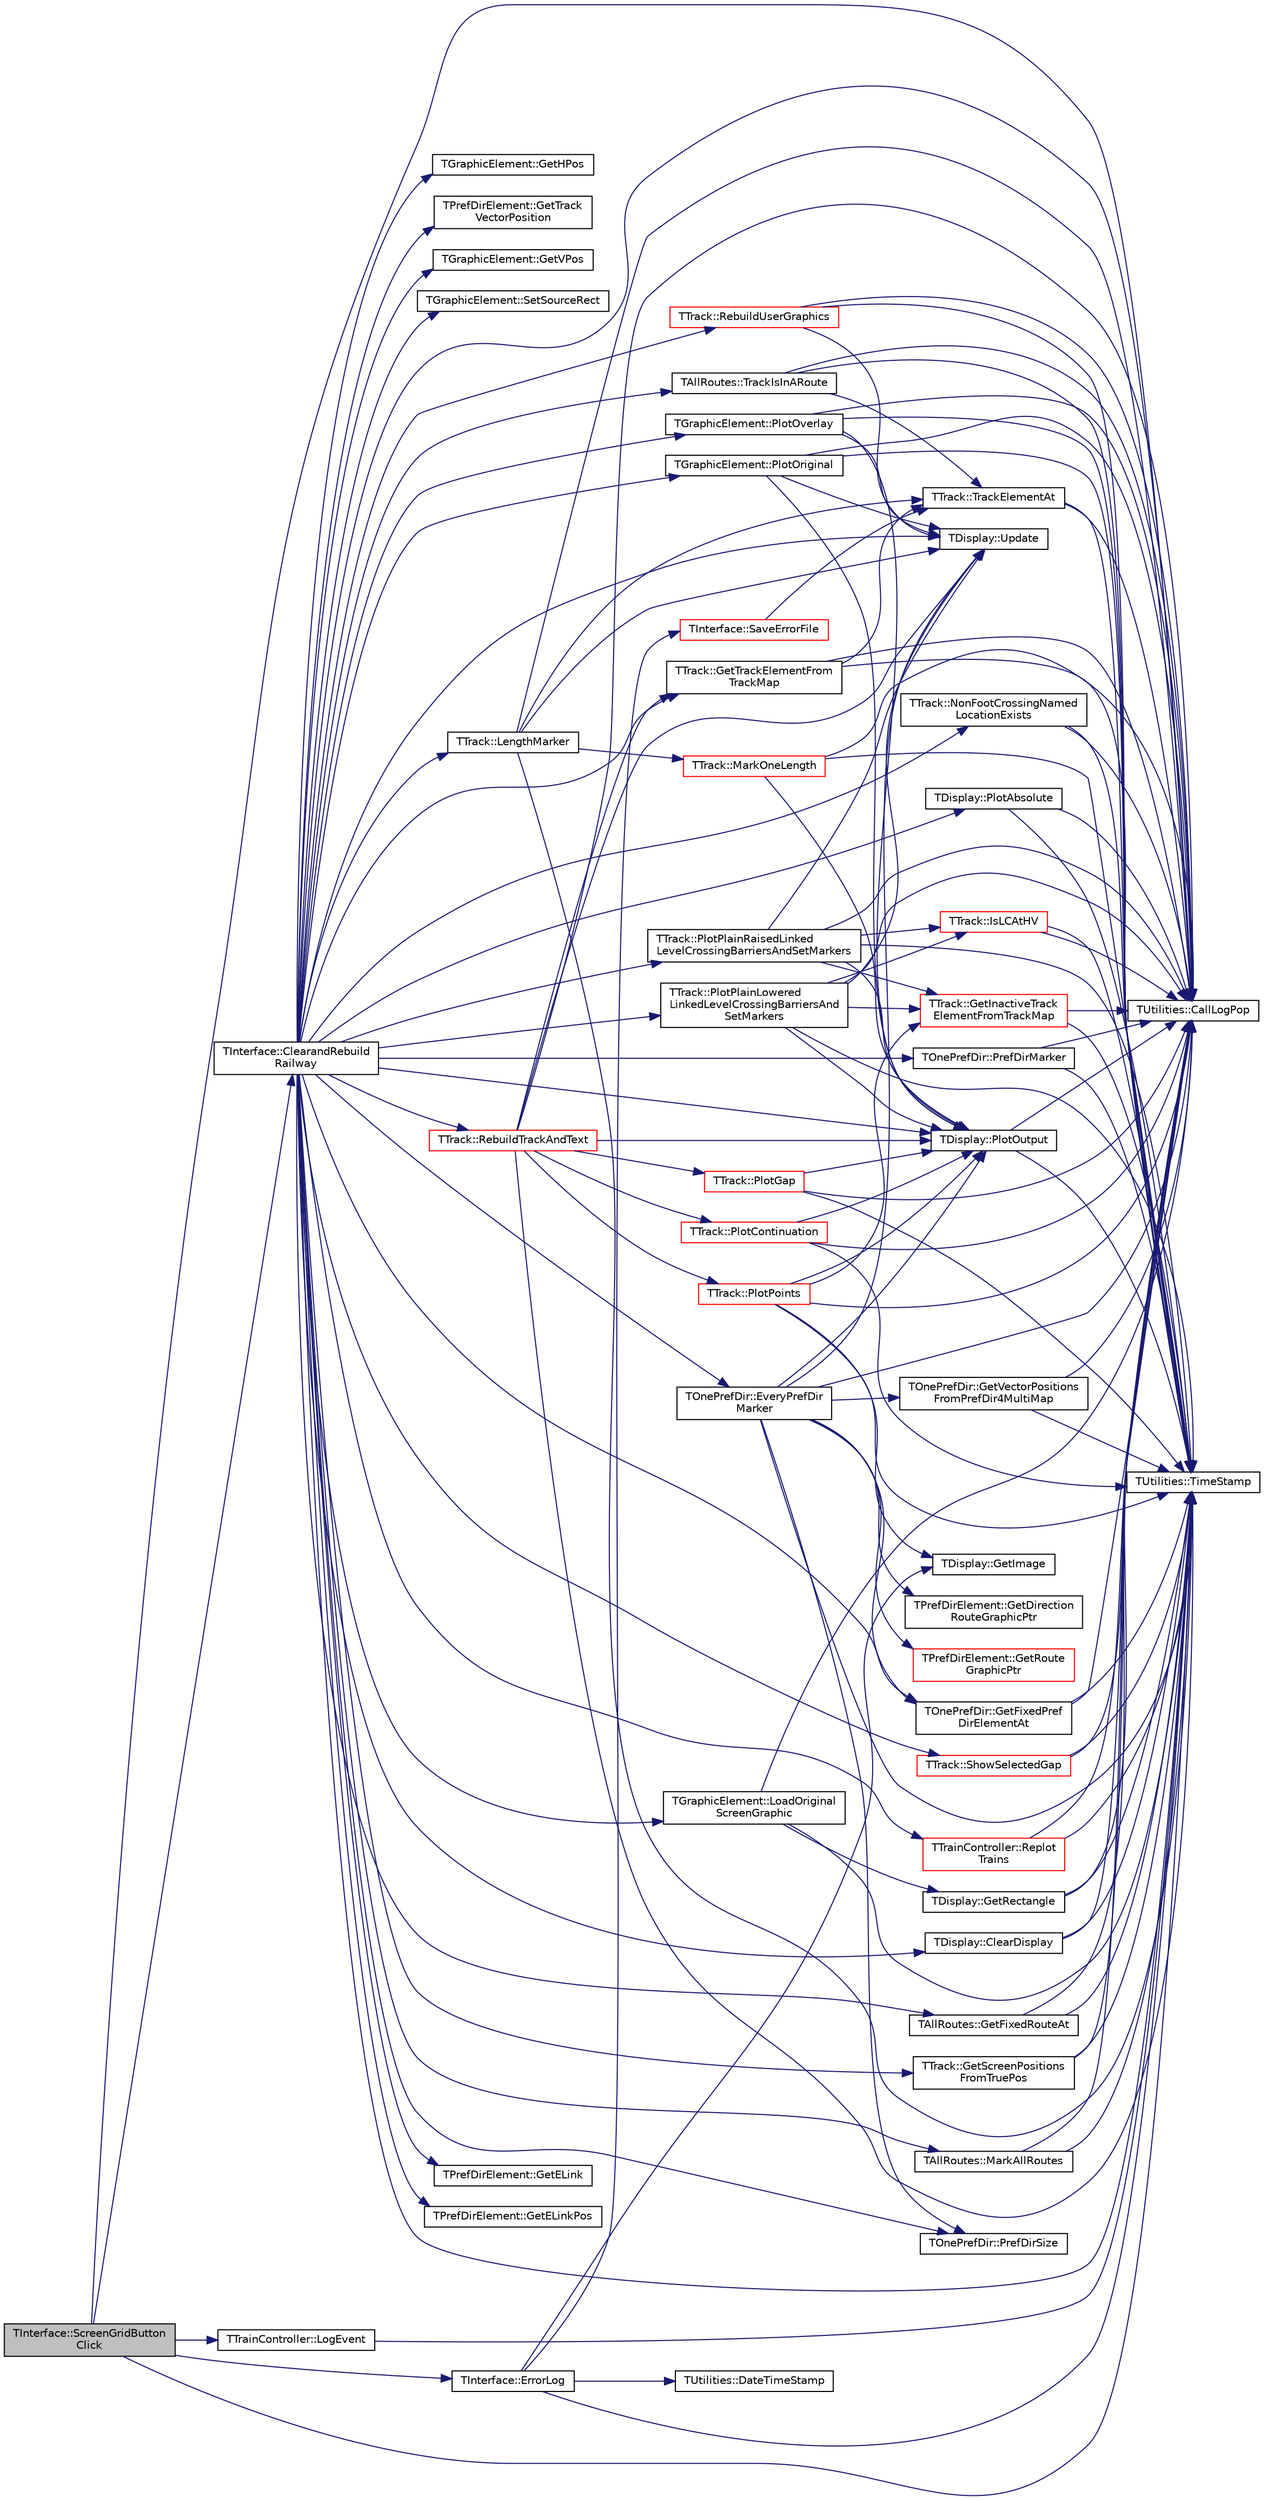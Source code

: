 digraph "TInterface::ScreenGridButtonClick"
{
 // INTERACTIVE_SVG=YES
 // LATEX_PDF_SIZE
  edge [fontname="Helvetica",fontsize="10",labelfontname="Helvetica",labelfontsize="10"];
  node [fontname="Helvetica",fontsize="10",shape=record];
  rankdir="LR";
  Node1 [label="TInterface::ScreenGridButton\lClick",height=0.2,width=0.4,color="black", fillcolor="grey75", style="filled", fontcolor="black",tooltip=" "];
  Node1 -> Node2 [color="midnightblue",fontsize="10",style="solid",fontname="Helvetica"];
  Node2 [label="TUtilities::CallLogPop",height=0.2,width=0.4,color="black", fillcolor="white", style="filled",URL="$class_t_utilities.html#ae1eddca13cc3c492839e131f40ec21c0",tooltip="pops the last entry off the call stack, throws an error if called when empty"];
  Node1 -> Node3 [color="midnightblue",fontsize="10",style="solid",fontname="Helvetica"];
  Node3 [label="TInterface::ClearandRebuild\lRailway",height=0.2,width=0.4,color="black", fillcolor="white", style="filled",URL="$class_t_interface.html#aaa05ac95703a25e1fb4863779854967c",tooltip="< Sets the information panel message for zoom-out or paused modes"];
  Node3 -> Node2 [color="midnightblue",fontsize="10",style="solid",fontname="Helvetica"];
  Node3 -> Node4 [color="midnightblue",fontsize="10",style="solid",fontname="Helvetica"];
  Node4 [label="TDisplay::ClearDisplay",height=0.2,width=0.4,color="black", fillcolor="white", style="filled",URL="$class_t_display.html#a8d990507ae0111e0b7890e8aa77fd76d",tooltip="Empty the display."];
  Node4 -> Node2 [color="midnightblue",fontsize="10",style="solid",fontname="Helvetica"];
  Node4 -> Node5 [color="midnightblue",fontsize="10",style="solid",fontname="Helvetica"];
  Node5 [label="TUtilities::TimeStamp",height=0.2,width=0.4,color="black", fillcolor="white", style="filled",URL="$class_t_utilities.html#a34bd6bb5305bc29afdf424f6d35a921c",tooltip="creates a string of the form 'hh:mm:ss' for use in call & event logging"];
  Node3 -> Node6 [color="midnightblue",fontsize="10",style="solid",fontname="Helvetica"];
  Node6 [label="TOnePrefDir::EveryPrefDir\lMarker",height=0.2,width=0.4,color="black", fillcolor="white", style="filled",URL="$class_t_one_pref_dir.html#a9b425a3ed8ef998e2366d13ad52bf08c",tooltip="Similar to PrefDirMarker but used only to display EveryPrefDir - red for unidirectional PrefDir & gre..."];
  Node6 -> Node2 [color="midnightblue",fontsize="10",style="solid",fontname="Helvetica"];
  Node6 -> Node7 [color="midnightblue",fontsize="10",style="solid",fontname="Helvetica"];
  Node7 [label="TPrefDirElement::GetDirection\lRouteGraphicPtr",height=0.2,width=0.4,color="black", fillcolor="white", style="filled",URL="$class_t_pref_dir_element.html#a3a31ae39854d89213a06010dcb8d2b34",tooltip="picks up the green or red route direction graphic"];
  Node6 -> Node8 [color="midnightblue",fontsize="10",style="solid",fontname="Helvetica"];
  Node8 [label="TOnePrefDir::GetFixedPref\lDirElementAt",height=0.2,width=0.4,color="black", fillcolor="white", style="filled",URL="$class_t_one_pref_dir.html#a5b67e5aaa86d324229aedc68f32f32b8",tooltip="Return a non-modifiable element at PrefDirVector position 'At'."];
  Node8 -> Node2 [color="midnightblue",fontsize="10",style="solid",fontname="Helvetica"];
  Node8 -> Node5 [color="midnightblue",fontsize="10",style="solid",fontname="Helvetica"];
  Node6 -> Node9 [color="midnightblue",fontsize="10",style="solid",fontname="Helvetica"];
  Node9 [label="TPrefDirElement::GetRoute\lGraphicPtr",height=0.2,width=0.4,color="red", fillcolor="white", style="filled",URL="$class_t_pref_dir_element.html#acc8674681c7b4eda8ce8551abdae9680",tooltip="picks up the appropriate route graphic"];
  Node6 -> Node11 [color="midnightblue",fontsize="10",style="solid",fontname="Helvetica"];
  Node11 [label="TOnePrefDir::GetVectorPositions\lFromPrefDir4MultiMap",height=0.2,width=0.4,color="black", fillcolor="white", style="filled",URL="$class_t_one_pref_dir.html#a820f6cc109de519289e6a63dac835ebc",tooltip="Return up to 4 vector positions for a given HLoc & VLoc; unused values return -1."];
  Node11 -> Node2 [color="midnightblue",fontsize="10",style="solid",fontname="Helvetica"];
  Node11 -> Node5 [color="midnightblue",fontsize="10",style="solid",fontname="Helvetica"];
  Node6 -> Node12 [color="midnightblue",fontsize="10",style="solid",fontname="Helvetica"];
  Node12 [label="TDisplay::PlotOutput",height=0.2,width=0.4,color="black", fillcolor="white", style="filled",URL="$class_t_display.html#a9ab49e52c7eb92b32ae2c34547183439",tooltip="Plot the graphic at screen position HPos & VPos."];
  Node12 -> Node2 [color="midnightblue",fontsize="10",style="solid",fontname="Helvetica"];
  Node12 -> Node5 [color="midnightblue",fontsize="10",style="solid",fontname="Helvetica"];
  Node6 -> Node13 [color="midnightblue",fontsize="10",style="solid",fontname="Helvetica"];
  Node13 [label="TOnePrefDir::PrefDirSize",height=0.2,width=0.4,color="black", fillcolor="white", style="filled",URL="$class_t_one_pref_dir.html#a29d013bf730e23d27fdb2c390e3a14da",tooltip="Return the vector size."];
  Node6 -> Node5 [color="midnightblue",fontsize="10",style="solid",fontname="Helvetica"];
  Node6 -> Node14 [color="midnightblue",fontsize="10",style="solid",fontname="Helvetica"];
  Node14 [label="TDisplay::Update",height=0.2,width=0.4,color="black", fillcolor="white", style="filled",URL="$class_t_display.html#aa4f37ab2a4df6437a2219f303e1de40b",tooltip="Repaint the screen display."];
  Node3 -> Node15 [color="midnightblue",fontsize="10",style="solid",fontname="Helvetica"];
  Node15 [label="TPrefDirElement::GetELink",height=0.2,width=0.4,color="black", fillcolor="white", style="filled",URL="$class_t_pref_dir_element.html#af00e0755cd716b4d101abbae02c73ca2",tooltip="Returns ELink."];
  Node3 -> Node16 [color="midnightblue",fontsize="10",style="solid",fontname="Helvetica"];
  Node16 [label="TPrefDirElement::GetELinkPos",height=0.2,width=0.4,color="black", fillcolor="white", style="filled",URL="$class_t_pref_dir_element.html#aa5944dedfb065d9e251c26b28fff69f6",tooltip="Returns the ELink array position."];
  Node3 -> Node8 [color="midnightblue",fontsize="10",style="solid",fontname="Helvetica"];
  Node3 -> Node17 [color="midnightblue",fontsize="10",style="solid",fontname="Helvetica"];
  Node17 [label="TAllRoutes::GetFixedRouteAt",height=0.2,width=0.4,color="black", fillcolor="white", style="filled",URL="$class_t_all_routes.html#a7d9f820738af6314f2b9a4a1f52bb64a",tooltip="Returns a constant reference to the route at AllRoutesVector position 'At', after performing range ch..."];
  Node17 -> Node2 [color="midnightblue",fontsize="10",style="solid",fontname="Helvetica"];
  Node17 -> Node5 [color="midnightblue",fontsize="10",style="solid",fontname="Helvetica"];
  Node3 -> Node18 [color="midnightblue",fontsize="10",style="solid",fontname="Helvetica"];
  Node18 [label="TGraphicElement::GetHPos",height=0.2,width=0.4,color="black", fillcolor="white", style="filled",URL="$class_t_graphic_element.html#aaf109e208515c9b9aaad753d829d25e9",tooltip=" "];
  Node3 -> Node19 [color="midnightblue",fontsize="10",style="solid",fontname="Helvetica"];
  Node19 [label="TTrack::GetScreenPositions\lFromTruePos",height=0.2,width=0.4,color="black", fillcolor="white", style="filled",URL="$class_t_track.html#abda5d1209d5a197f1cefb851f567736d",tooltip="With large railways only part of the railway is displayed on screen, and this function converts true ..."];
  Node19 -> Node2 [color="midnightblue",fontsize="10",style="solid",fontname="Helvetica"];
  Node19 -> Node5 [color="midnightblue",fontsize="10",style="solid",fontname="Helvetica"];
  Node3 -> Node20 [color="midnightblue",fontsize="10",style="solid",fontname="Helvetica"];
  Node20 [label="TTrack::GetTrackElementFrom\lTrackMap",height=0.2,width=0.4,color="black", fillcolor="white", style="filled",URL="$class_t_track.html#aeb60286bc570dbafab64fe6dc06af2e4",tooltip="Return a reference to the element at HLoc & VLoc, if no element is found an error is thrown."];
  Node20 -> Node2 [color="midnightblue",fontsize="10",style="solid",fontname="Helvetica"];
  Node20 -> Node5 [color="midnightblue",fontsize="10",style="solid",fontname="Helvetica"];
  Node20 -> Node21 [color="midnightblue",fontsize="10",style="solid",fontname="Helvetica"];
  Node21 [label="TTrack::TrackElementAt",height=0.2,width=0.4,color="black", fillcolor="white", style="filled",URL="$class_t_track.html#ad377e5a1f152f2e89832c0f9bcfd261f",tooltip="A range-checked version of TrackVector.at(At)"];
  Node21 -> Node2 [color="midnightblue",fontsize="10",style="solid",fontname="Helvetica"];
  Node21 -> Node5 [color="midnightblue",fontsize="10",style="solid",fontname="Helvetica"];
  Node3 -> Node22 [color="midnightblue",fontsize="10",style="solid",fontname="Helvetica"];
  Node22 [label="TPrefDirElement::GetTrack\lVectorPosition",height=0.2,width=0.4,color="black", fillcolor="white", style="filled",URL="$class_t_pref_dir_element.html#a0edec31fc9787847e3b6240bab91783c",tooltip="Returns TrackVectorPosition."];
  Node3 -> Node23 [color="midnightblue",fontsize="10",style="solid",fontname="Helvetica"];
  Node23 [label="TGraphicElement::GetVPos",height=0.2,width=0.4,color="black", fillcolor="white", style="filled",URL="$class_t_graphic_element.html#ad2780e85ae1e401bfbb6a7c37b15bea8",tooltip=" "];
  Node3 -> Node24 [color="midnightblue",fontsize="10",style="solid",fontname="Helvetica"];
  Node24 [label="TTrack::LengthMarker",height=0.2,width=0.4,color="black", fillcolor="white", style="filled",URL="$class_t_track.html#a8520abf65484aa83a28329a633836f97",tooltip="Examine all elements in the TrackVector and if have a valid length mark the relevant track using Mark..."];
  Node24 -> Node2 [color="midnightblue",fontsize="10",style="solid",fontname="Helvetica"];
  Node24 -> Node25 [color="midnightblue",fontsize="10",style="solid",fontname="Helvetica"];
  Node25 [label="TTrack::MarkOneLength",height=0.2,width=0.4,color="red", fillcolor="white", style="filled",URL="$class_t_track.html#a6cab5ab84e10504ef1c9d39e931d42fe",tooltip="Mark on screen a track element according to its length and speed limit if either of these differ from..."];
  Node25 -> Node2 [color="midnightblue",fontsize="10",style="solid",fontname="Helvetica"];
  Node25 -> Node12 [color="midnightblue",fontsize="10",style="solid",fontname="Helvetica"];
  Node25 -> Node5 [color="midnightblue",fontsize="10",style="solid",fontname="Helvetica"];
  Node24 -> Node5 [color="midnightblue",fontsize="10",style="solid",fontname="Helvetica"];
  Node24 -> Node21 [color="midnightblue",fontsize="10",style="solid",fontname="Helvetica"];
  Node24 -> Node14 [color="midnightblue",fontsize="10",style="solid",fontname="Helvetica"];
  Node3 -> Node28 [color="midnightblue",fontsize="10",style="solid",fontname="Helvetica"];
  Node28 [label="TGraphicElement::LoadOriginal\lScreenGraphic",height=0.2,width=0.4,color="black", fillcolor="white", style="filled",URL="$class_t_graphic_element.html#ac12f60cb52eefdc86eaa504419eb138d",tooltip="Load original graphic from the screen for point flashing or route start markers."];
  Node28 -> Node2 [color="midnightblue",fontsize="10",style="solid",fontname="Helvetica"];
  Node28 -> Node29 [color="midnightblue",fontsize="10",style="solid",fontname="Helvetica"];
  Node29 [label="TDisplay::GetRectangle",height=0.2,width=0.4,color="black", fillcolor="white", style="filled",URL="$class_t_display.html#a2b408bc588565f7b0cdcb85edc7479b7",tooltip=" "];
  Node29 -> Node2 [color="midnightblue",fontsize="10",style="solid",fontname="Helvetica"];
  Node29 -> Node5 [color="midnightblue",fontsize="10",style="solid",fontname="Helvetica"];
  Node28 -> Node5 [color="midnightblue",fontsize="10",style="solid",fontname="Helvetica"];
  Node3 -> Node30 [color="midnightblue",fontsize="10",style="solid",fontname="Helvetica"];
  Node30 [label="TAllRoutes::MarkAllRoutes",height=0.2,width=0.4,color="black", fillcolor="white", style="filled",URL="$class_t_all_routes.html#af0a34aa05027527d256566ae52600583",tooltip="Calls PrefDirMarker to display all routes, with RouteCall set to identify a route call,..."];
  Node30 -> Node2 [color="midnightblue",fontsize="10",style="solid",fontname="Helvetica"];
  Node30 -> Node5 [color="midnightblue",fontsize="10",style="solid",fontname="Helvetica"];
  Node3 -> Node31 [color="midnightblue",fontsize="10",style="solid",fontname="Helvetica"];
  Node31 [label="TTrack::NonFootCrossingNamed\lLocationExists",height=0.2,width=0.4,color="black", fillcolor="white", style="filled",URL="$class_t_track.html#aa67be9f8ad9bd885f649b26962e0d41d",tooltip="True if there is a platform, NamedNonStationLocation or Concourse present in the railway."];
  Node31 -> Node2 [color="midnightblue",fontsize="10",style="solid",fontname="Helvetica"];
  Node31 -> Node5 [color="midnightblue",fontsize="10",style="solid",fontname="Helvetica"];
  Node3 -> Node32 [color="midnightblue",fontsize="10",style="solid",fontname="Helvetica"];
  Node32 [label="TDisplay::PlotAbsolute",height=0.2,width=0.4,color="black", fillcolor="white", style="filled",URL="$class_t_display.html#a7dae1c6470743a7cb778a6f813c7f0cc",tooltip="Plot the graphic at the railway (not screen) position set by HPos & VPos."];
  Node32 -> Node2 [color="midnightblue",fontsize="10",style="solid",fontname="Helvetica"];
  Node32 -> Node5 [color="midnightblue",fontsize="10",style="solid",fontname="Helvetica"];
  Node3 -> Node33 [color="midnightblue",fontsize="10",style="solid",fontname="Helvetica"];
  Node33 [label="TGraphicElement::PlotOriginal",height=0.2,width=0.4,color="black", fillcolor="white", style="filled",URL="$class_t_graphic_element.html#ad9e23ba031b1110126227d301b59ffc7",tooltip="Plot the original graphic on screen."];
  Node33 -> Node2 [color="midnightblue",fontsize="10",style="solid",fontname="Helvetica"];
  Node33 -> Node12 [color="midnightblue",fontsize="10",style="solid",fontname="Helvetica"];
  Node33 -> Node5 [color="midnightblue",fontsize="10",style="solid",fontname="Helvetica"];
  Node33 -> Node14 [color="midnightblue",fontsize="10",style="solid",fontname="Helvetica"];
  Node3 -> Node12 [color="midnightblue",fontsize="10",style="solid",fontname="Helvetica"];
  Node3 -> Node34 [color="midnightblue",fontsize="10",style="solid",fontname="Helvetica"];
  Node34 [label="TGraphicElement::PlotOverlay",height=0.2,width=0.4,color="black", fillcolor="white", style="filled",URL="$class_t_graphic_element.html#a04ccc26451ff7d95dc3c5951b71f421e",tooltip="Plot the overlay graphic on screen."];
  Node34 -> Node2 [color="midnightblue",fontsize="10",style="solid",fontname="Helvetica"];
  Node34 -> Node12 [color="midnightblue",fontsize="10",style="solid",fontname="Helvetica"];
  Node34 -> Node5 [color="midnightblue",fontsize="10",style="solid",fontname="Helvetica"];
  Node34 -> Node14 [color="midnightblue",fontsize="10",style="solid",fontname="Helvetica"];
  Node3 -> Node35 [color="midnightblue",fontsize="10",style="solid",fontname="Helvetica"];
  Node35 [label="TTrack::PlotPlainLowered\lLinkedLevelCrossingBarriersAnd\lSetMarkers",height=0.2,width=0.4,color="black", fillcolor="white", style="filled",URL="$class_t_track.html#ad8a74040f61dffb16633deea5054deef",tooltip="Plot LC elements without any base elements, and set LCPlotted true - used in ClearandRebuildRailway (..."];
  Node35 -> Node2 [color="midnightblue",fontsize="10",style="solid",fontname="Helvetica"];
  Node35 -> Node36 [color="midnightblue",fontsize="10",style="solid",fontname="Helvetica"];
  Node36 [label="TTrack::GetInactiveTrack\lElementFromTrackMap",height=0.2,width=0.4,color="red", fillcolor="white", style="filled",URL="$class_t_track.html#a224071baecc50be0a643711bf9005db2",tooltip="Return a reference to the inactive element at HLoc & VLoc, if no element is found an error is thrown."];
  Node36 -> Node2 [color="midnightblue",fontsize="10",style="solid",fontname="Helvetica"];
  Node36 -> Node5 [color="midnightblue",fontsize="10",style="solid",fontname="Helvetica"];
  Node35 -> Node38 [color="midnightblue",fontsize="10",style="solid",fontname="Helvetica"];
  Node38 [label="TTrack::IsLCAtHV",height=0.2,width=0.4,color="red", fillcolor="white", style="filled",URL="$class_t_track.html#a73e781d0ada0b77618b886557f79b115",tooltip="True if a level crossing is found at H & V."];
  Node38 -> Node2 [color="midnightblue",fontsize="10",style="solid",fontname="Helvetica"];
  Node38 -> Node5 [color="midnightblue",fontsize="10",style="solid",fontname="Helvetica"];
  Node35 -> Node12 [color="midnightblue",fontsize="10",style="solid",fontname="Helvetica"];
  Node35 -> Node5 [color="midnightblue",fontsize="10",style="solid",fontname="Helvetica"];
  Node35 -> Node14 [color="midnightblue",fontsize="10",style="solid",fontname="Helvetica"];
  Node3 -> Node40 [color="midnightblue",fontsize="10",style="solid",fontname="Helvetica"];
  Node40 [label="TTrack::PlotPlainRaisedLinked\lLevelCrossingBarriersAndSetMarkers",height=0.2,width=0.4,color="black", fillcolor="white", style="filled",URL="$class_t_track.html#a1f59015a92ef00604156a44011b4f4c8",tooltip="Plot LC elements without any base elements, and set LCPlotted true - used in ClearandRebuildRailway."];
  Node40 -> Node2 [color="midnightblue",fontsize="10",style="solid",fontname="Helvetica"];
  Node40 -> Node36 [color="midnightblue",fontsize="10",style="solid",fontname="Helvetica"];
  Node40 -> Node38 [color="midnightblue",fontsize="10",style="solid",fontname="Helvetica"];
  Node40 -> Node12 [color="midnightblue",fontsize="10",style="solid",fontname="Helvetica"];
  Node40 -> Node5 [color="midnightblue",fontsize="10",style="solid",fontname="Helvetica"];
  Node40 -> Node14 [color="midnightblue",fontsize="10",style="solid",fontname="Helvetica"];
  Node3 -> Node41 [color="midnightblue",fontsize="10",style="solid",fontname="Helvetica"];
  Node41 [label="TOnePrefDir::PrefDirMarker",height=0.2,width=0.4,color="black", fillcolor="white", style="filled",URL="$class_t_one_pref_dir.html#aef8388386635d73a921fae7ce43f5214",tooltip="PrefDir and route track display function, including direction markers."];
  Node41 -> Node2 [color="midnightblue",fontsize="10",style="solid",fontname="Helvetica"];
  Node41 -> Node5 [color="midnightblue",fontsize="10",style="solid",fontname="Helvetica"];
  Node3 -> Node13 [color="midnightblue",fontsize="10",style="solid",fontname="Helvetica"];
  Node3 -> Node42 [color="midnightblue",fontsize="10",style="solid",fontname="Helvetica"];
  Node42 [label="TTrack::RebuildTrackAndText",height=0.2,width=0.4,color="red", fillcolor="white", style="filled",URL="$class_t_track.html#a12569ed581bb1c76c1d201b3cf013da7",tooltip="Called by TInterface::ClearandRebuildRailway to replot all the active and inactive track elements and..."];
  Node42 -> Node2 [color="midnightblue",fontsize="10",style="solid",fontname="Helvetica"];
  Node42 -> Node20 [color="midnightblue",fontsize="10",style="solid",fontname="Helvetica"];
  Node42 -> Node43 [color="midnightblue",fontsize="10",style="solid",fontname="Helvetica"];
  Node43 [label="TTrack::PlotContinuation",height=0.2,width=0.4,color="red", fillcolor="white", style="filled",URL="$class_t_track.html#ae9d69ab1fc0ab492090c0865f1bc4527",tooltip="Plots a continuation on screen, may have overlays if a multiplayer session."];
  Node43 -> Node2 [color="midnightblue",fontsize="10",style="solid",fontname="Helvetica"];
  Node43 -> Node12 [color="midnightblue",fontsize="10",style="solid",fontname="Helvetica"];
  Node43 -> Node5 [color="midnightblue",fontsize="10",style="solid",fontname="Helvetica"];
  Node42 -> Node45 [color="midnightblue",fontsize="10",style="solid",fontname="Helvetica"];
  Node45 [label="TTrack::PlotGap",height=0.2,width=0.4,color="red", fillcolor="white", style="filled",URL="$class_t_track.html#aa638a7e118fb22e648d89adbe814a4a1",tooltip="Plots a gap on screen - may be set or unset."];
  Node45 -> Node2 [color="midnightblue",fontsize="10",style="solid",fontname="Helvetica"];
  Node45 -> Node12 [color="midnightblue",fontsize="10",style="solid",fontname="Helvetica"];
  Node45 -> Node5 [color="midnightblue",fontsize="10",style="solid",fontname="Helvetica"];
  Node42 -> Node12 [color="midnightblue",fontsize="10",style="solid",fontname="Helvetica"];
  Node42 -> Node46 [color="midnightblue",fontsize="10",style="solid",fontname="Helvetica"];
  Node46 [label="TTrack::PlotPoints",height=0.2,width=0.4,color="red", fillcolor="white", style="filled",URL="$class_t_track.html#af56adb319c7003b8ddac8e55afaee3d2",tooltip="Plot points on screen according to how they are set (Attribute value), or, with both fillets if BothF..."];
  Node46 -> Node2 [color="midnightblue",fontsize="10",style="solid",fontname="Helvetica"];
  Node46 -> Node47 [color="midnightblue",fontsize="10",style="solid",fontname="Helvetica"];
  Node47 [label="TDisplay::GetImage",height=0.2,width=0.4,color="black", fillcolor="white", style="filled",URL="$class_t_display.html#a33f7067eea9e638bdc363bd0af70d7d5",tooltip="Return a pointer to the screen image."];
  Node46 -> Node36 [color="midnightblue",fontsize="10",style="solid",fontname="Helvetica"];
  Node46 -> Node12 [color="midnightblue",fontsize="10",style="solid",fontname="Helvetica"];
  Node46 -> Node5 [color="midnightblue",fontsize="10",style="solid",fontname="Helvetica"];
  Node42 -> Node5 [color="midnightblue",fontsize="10",style="solid",fontname="Helvetica"];
  Node42 -> Node14 [color="midnightblue",fontsize="10",style="solid",fontname="Helvetica"];
  Node3 -> Node58 [color="midnightblue",fontsize="10",style="solid",fontname="Helvetica"];
  Node58 [label="TTrack::RebuildUserGraphics",height=0.2,width=0.4,color="red", fillcolor="white", style="filled",URL="$class_t_track.html#aab8f4096e7cd62d7afc16c1ef706131c",tooltip="rebuild user graphics"];
  Node58 -> Node2 [color="midnightblue",fontsize="10",style="solid",fontname="Helvetica"];
  Node58 -> Node5 [color="midnightblue",fontsize="10",style="solid",fontname="Helvetica"];
  Node58 -> Node14 [color="midnightblue",fontsize="10",style="solid",fontname="Helvetica"];
  Node3 -> Node61 [color="midnightblue",fontsize="10",style="solid",fontname="Helvetica"];
  Node61 [label="TTrainController::Replot\lTrains",height=0.2,width=0.4,color="red", fillcolor="white", style="filled",URL="$class_t_train_controller.html#a47676de8fc677dbcabf565569cb1435c",tooltip="plot all trains on the display"];
  Node61 -> Node2 [color="midnightblue",fontsize="10",style="solid",fontname="Helvetica"];
  Node61 -> Node5 [color="midnightblue",fontsize="10",style="solid",fontname="Helvetica"];
  Node3 -> Node66 [color="midnightblue",fontsize="10",style="solid",fontname="Helvetica"];
  Node66 [label="TGraphicElement::SetSourceRect",height=0.2,width=0.4,color="black", fillcolor="white", style="filled",URL="$class_t_graphic_element.html#adffdc9f9c4a5fff5cbeab6b5a027dad9",tooltip="Set SourceRect member values from those supplied and existing Width & Height - ensure this is only ca..."];
  Node3 -> Node67 [color="midnightblue",fontsize="10",style="solid",fontname="Helvetica"];
  Node67 [label="TTrack::ShowSelectedGap",height=0.2,width=0.4,color="red", fillcolor="white", style="filled",URL="$class_t_track.html#a7fe1e2c641e38da6ab3fdbf20e529d2c",tooltip="Called during gap setting to mark a gap with a red circle - after which the program awaits user selec..."];
  Node67 -> Node2 [color="midnightblue",fontsize="10",style="solid",fontname="Helvetica"];
  Node67 -> Node5 [color="midnightblue",fontsize="10",style="solid",fontname="Helvetica"];
  Node3 -> Node5 [color="midnightblue",fontsize="10",style="solid",fontname="Helvetica"];
  Node3 -> Node69 [color="midnightblue",fontsize="10",style="solid",fontname="Helvetica"];
  Node69 [label="TAllRoutes::TrackIsInARoute",height=0.2,width=0.4,color="black", fillcolor="white", style="filled",URL="$class_t_all_routes.html#aace498b67ccef13364a1afa1f5f15311",tooltip="Examines Route2MultiMap and if the element at TrackVectorPosition with LinkPos (can be entry or exit)..."];
  Node69 -> Node2 [color="midnightblue",fontsize="10",style="solid",fontname="Helvetica"];
  Node69 -> Node5 [color="midnightblue",fontsize="10",style="solid",fontname="Helvetica"];
  Node69 -> Node21 [color="midnightblue",fontsize="10",style="solid",fontname="Helvetica"];
  Node3 -> Node14 [color="midnightblue",fontsize="10",style="solid",fontname="Helvetica"];
  Node1 -> Node70 [color="midnightblue",fontsize="10",style="solid",fontname="Helvetica"];
  Node70 [label="TInterface::ErrorLog",height=0.2,width=0.4,color="black", fillcolor="white", style="filled",URL="$class_t_interface.html#a4f3a25665e2266441217849f947a1adf",tooltip="The error logging routine, called when an error is detected."];
  Node70 -> Node71 [color="midnightblue",fontsize="10",style="solid",fontname="Helvetica"];
  Node71 [label="TUtilities::DateTimeStamp",height=0.2,width=0.4,color="black", fillcolor="white", style="filled",URL="$class_t_utilities.html#a9ca62e05ace8e6c4c33d377c26c48e55",tooltip="creates a string of the form 'dd/mm/yyyy hh:mm:ss' for use in call & event logging"];
  Node70 -> Node47 [color="midnightblue",fontsize="10",style="solid",fontname="Helvetica"];
  Node70 -> Node72 [color="midnightblue",fontsize="10",style="solid",fontname="Helvetica"];
  Node72 [label="TInterface::SaveErrorFile",height=0.2,width=0.4,color="red", fillcolor="white", style="filled",URL="$class_t_interface.html#a0109f801142d4fa3becae22e23b84163",tooltip="Save the error log after an error has been thrown - no need for a caller."];
  Node72 -> Node21 [color="midnightblue",fontsize="10",style="solid",fontname="Helvetica"];
  Node70 -> Node5 [color="midnightblue",fontsize="10",style="solid",fontname="Helvetica"];
  Node1 -> Node96 [color="midnightblue",fontsize="10",style="solid",fontname="Helvetica"];
  Node96 [label="TTrainController::LogEvent",height=0.2,width=0.4,color="black", fillcolor="white", style="filled",URL="$class_t_train_controller.html#ac88477499edd24550fae9b90b5561ed1",tooltip="store Str to the event log - moved from TUtilities for v0.6 so can record the tt clock value"];
  Node96 -> Node5 [color="midnightblue",fontsize="10",style="solid",fontname="Helvetica"];
  Node1 -> Node5 [color="midnightblue",fontsize="10",style="solid",fontname="Helvetica"];
}
